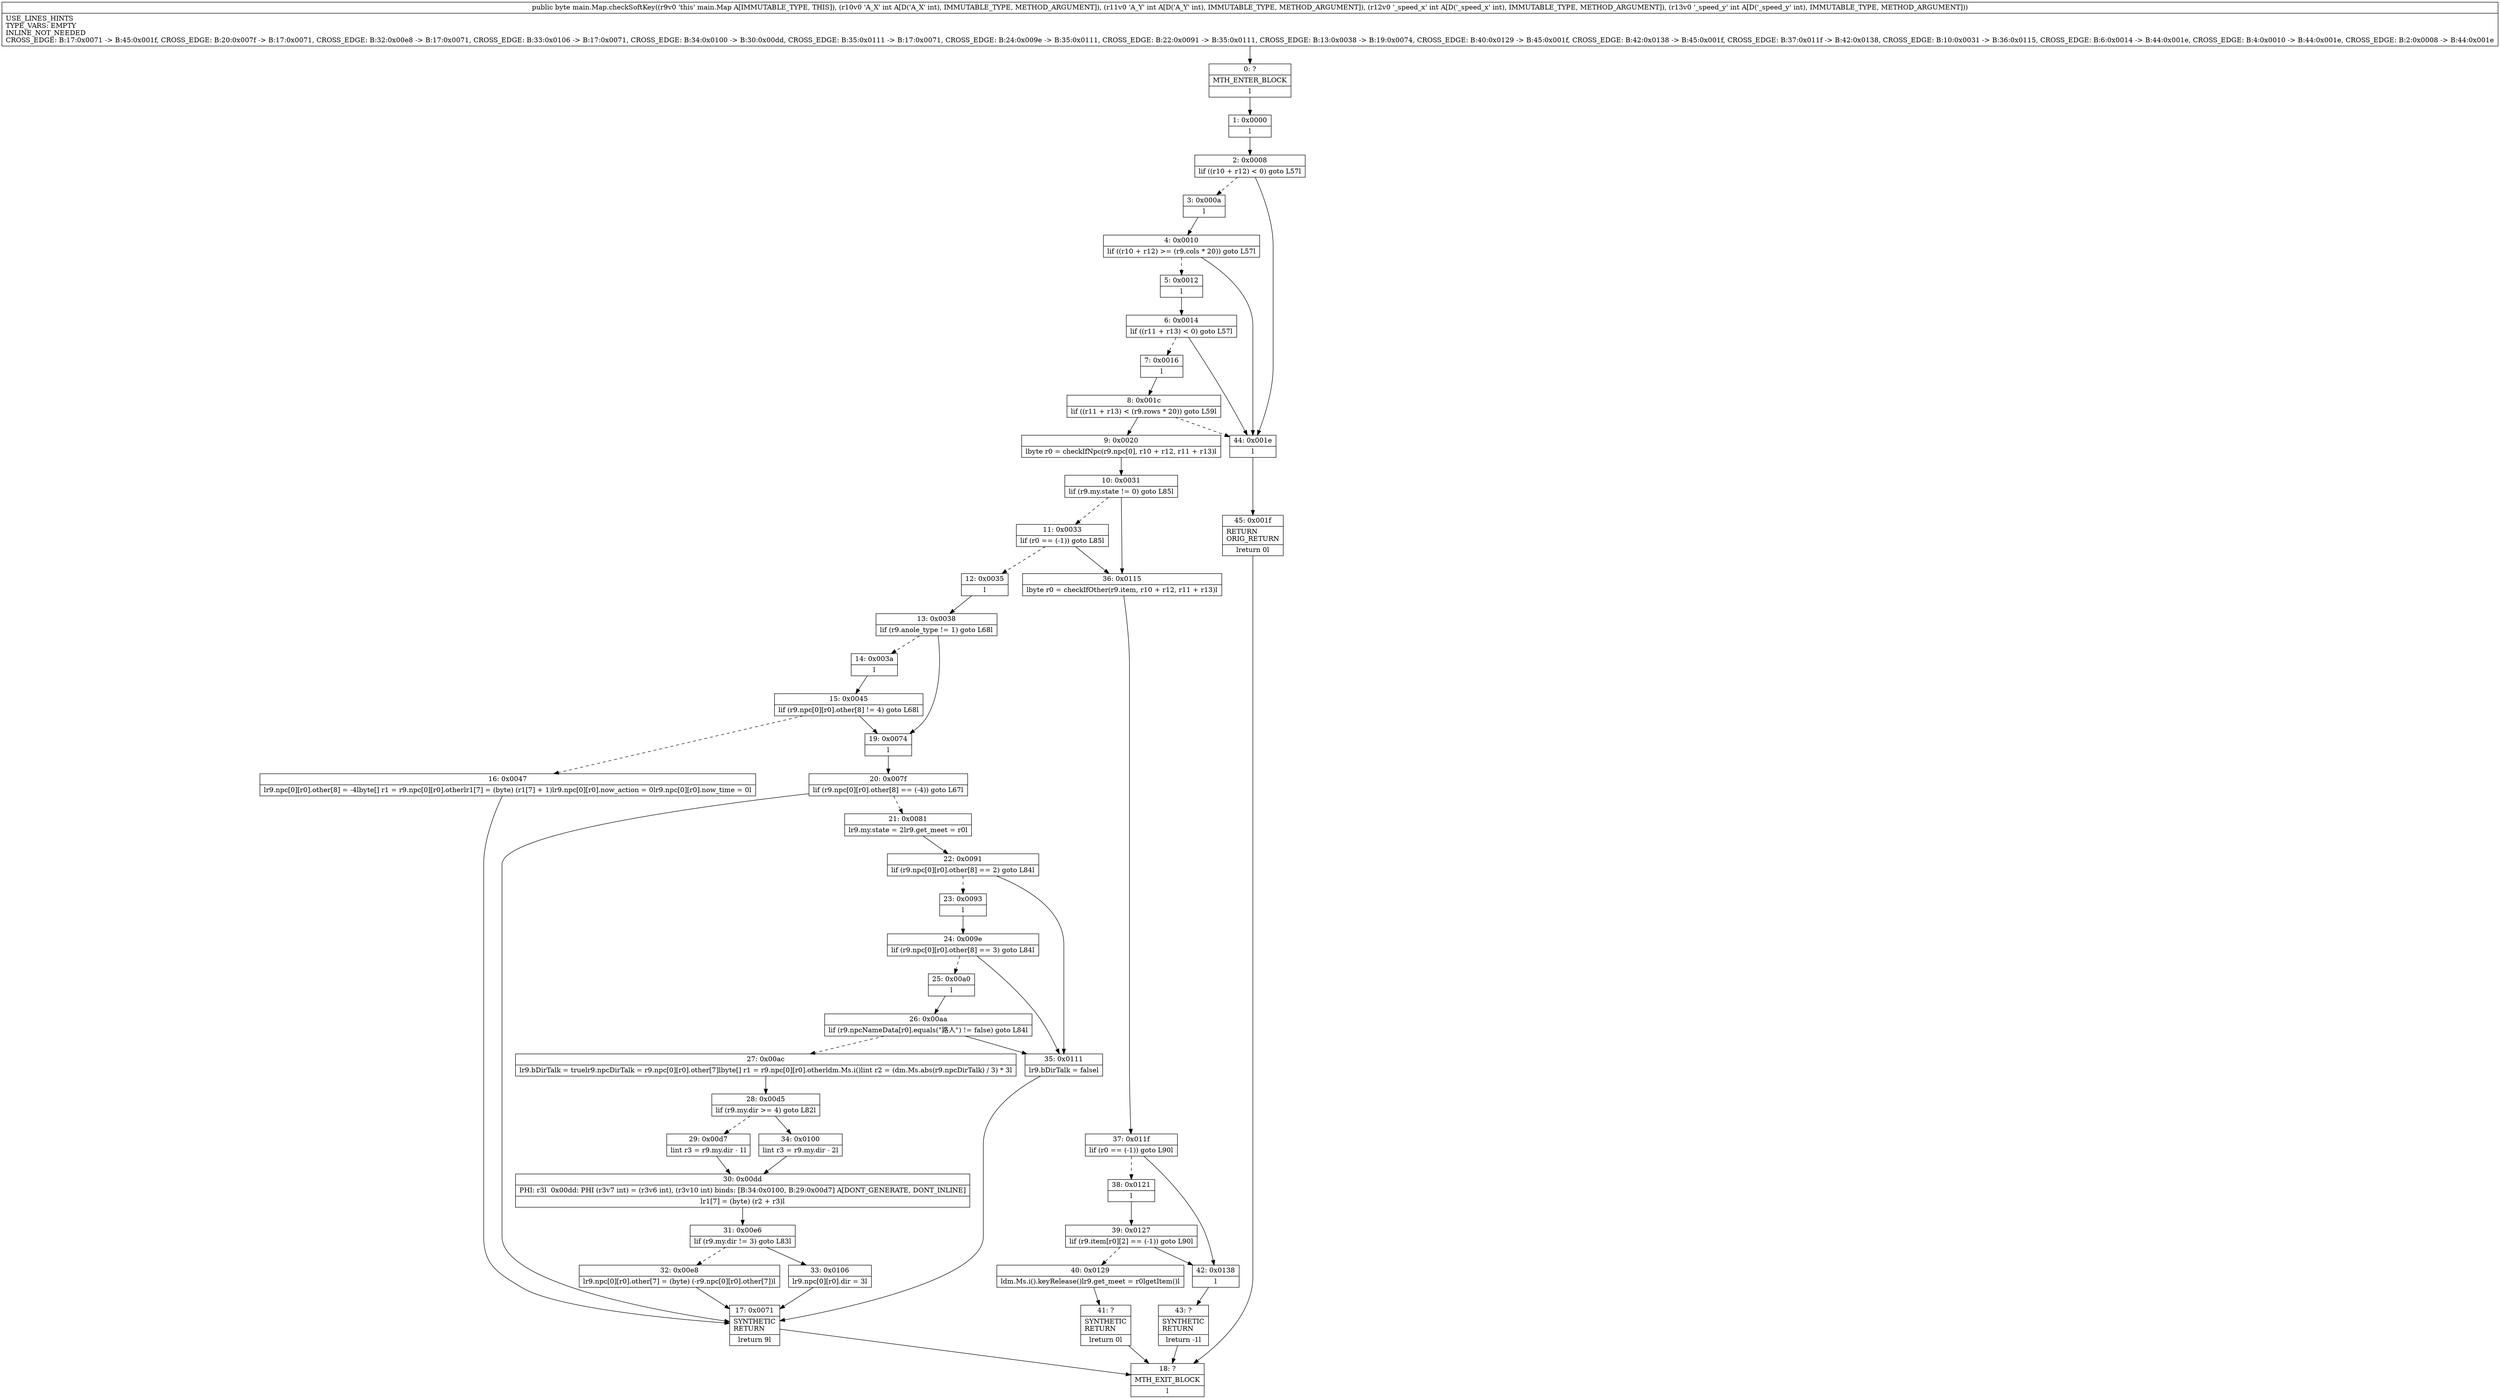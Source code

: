digraph "CFG formain.Map.checkSoftKey(IIII)B" {
Node_0 [shape=record,label="{0\:\ ?|MTH_ENTER_BLOCK\l|l}"];
Node_1 [shape=record,label="{1\:\ 0x0000|l}"];
Node_2 [shape=record,label="{2\:\ 0x0008|lif ((r10 + r12) \< 0) goto L57l}"];
Node_3 [shape=record,label="{3\:\ 0x000a|l}"];
Node_4 [shape=record,label="{4\:\ 0x0010|lif ((r10 + r12) \>= (r9.cols * 20)) goto L57l}"];
Node_5 [shape=record,label="{5\:\ 0x0012|l}"];
Node_6 [shape=record,label="{6\:\ 0x0014|lif ((r11 + r13) \< 0) goto L57l}"];
Node_7 [shape=record,label="{7\:\ 0x0016|l}"];
Node_8 [shape=record,label="{8\:\ 0x001c|lif ((r11 + r13) \< (r9.rows * 20)) goto L59l}"];
Node_9 [shape=record,label="{9\:\ 0x0020|lbyte r0 = checkIfNpc(r9.npc[0], r10 + r12, r11 + r13)l}"];
Node_10 [shape=record,label="{10\:\ 0x0031|lif (r9.my.state != 0) goto L85l}"];
Node_11 [shape=record,label="{11\:\ 0x0033|lif (r0 == (\-1)) goto L85l}"];
Node_12 [shape=record,label="{12\:\ 0x0035|l}"];
Node_13 [shape=record,label="{13\:\ 0x0038|lif (r9.anole_type != 1) goto L68l}"];
Node_14 [shape=record,label="{14\:\ 0x003a|l}"];
Node_15 [shape=record,label="{15\:\ 0x0045|lif (r9.npc[0][r0].other[8] != 4) goto L68l}"];
Node_16 [shape=record,label="{16\:\ 0x0047|lr9.npc[0][r0].other[8] = \-4lbyte[] r1 = r9.npc[0][r0].otherlr1[7] = (byte) (r1[7] + 1)lr9.npc[0][r0].now_action = 0lr9.npc[0][r0].now_time = 0l}"];
Node_17 [shape=record,label="{17\:\ 0x0071|SYNTHETIC\lRETURN\l|lreturn 9l}"];
Node_18 [shape=record,label="{18\:\ ?|MTH_EXIT_BLOCK\l|l}"];
Node_19 [shape=record,label="{19\:\ 0x0074|l}"];
Node_20 [shape=record,label="{20\:\ 0x007f|lif (r9.npc[0][r0].other[8] == (\-4)) goto L67l}"];
Node_21 [shape=record,label="{21\:\ 0x0081|lr9.my.state = 2lr9.get_meet = r0l}"];
Node_22 [shape=record,label="{22\:\ 0x0091|lif (r9.npc[0][r0].other[8] == 2) goto L84l}"];
Node_23 [shape=record,label="{23\:\ 0x0093|l}"];
Node_24 [shape=record,label="{24\:\ 0x009e|lif (r9.npc[0][r0].other[8] == 3) goto L84l}"];
Node_25 [shape=record,label="{25\:\ 0x00a0|l}"];
Node_26 [shape=record,label="{26\:\ 0x00aa|lif (r9.npcNameData[r0].equals(\"路人\") != false) goto L84l}"];
Node_27 [shape=record,label="{27\:\ 0x00ac|lr9.bDirTalk = truelr9.npcDirTalk = r9.npc[0][r0].other[7]lbyte[] r1 = r9.npc[0][r0].otherldm.Ms.i()lint r2 = (dm.Ms.abs(r9.npcDirTalk) \/ 3) * 3l}"];
Node_28 [shape=record,label="{28\:\ 0x00d5|lif (r9.my.dir \>= 4) goto L82l}"];
Node_29 [shape=record,label="{29\:\ 0x00d7|lint r3 = r9.my.dir \- 1l}"];
Node_30 [shape=record,label="{30\:\ 0x00dd|PHI: r3l  0x00dd: PHI (r3v7 int) = (r3v6 int), (r3v10 int) binds: [B:34:0x0100, B:29:0x00d7] A[DONT_GENERATE, DONT_INLINE]\l|lr1[7] = (byte) (r2 + r3)l}"];
Node_31 [shape=record,label="{31\:\ 0x00e6|lif (r9.my.dir != 3) goto L83l}"];
Node_32 [shape=record,label="{32\:\ 0x00e8|lr9.npc[0][r0].other[7] = (byte) (\-r9.npc[0][r0].other[7])l}"];
Node_33 [shape=record,label="{33\:\ 0x0106|lr9.npc[0][r0].dir = 3l}"];
Node_34 [shape=record,label="{34\:\ 0x0100|lint r3 = r9.my.dir \- 2l}"];
Node_35 [shape=record,label="{35\:\ 0x0111|lr9.bDirTalk = falsel}"];
Node_36 [shape=record,label="{36\:\ 0x0115|lbyte r0 = checkIfOther(r9.item, r10 + r12, r11 + r13)l}"];
Node_37 [shape=record,label="{37\:\ 0x011f|lif (r0 == (\-1)) goto L90l}"];
Node_38 [shape=record,label="{38\:\ 0x0121|l}"];
Node_39 [shape=record,label="{39\:\ 0x0127|lif (r9.item[r0][2] == (\-1)) goto L90l}"];
Node_40 [shape=record,label="{40\:\ 0x0129|ldm.Ms.i().keyRelease()lr9.get_meet = r0lgetItem()l}"];
Node_41 [shape=record,label="{41\:\ ?|SYNTHETIC\lRETURN\l|lreturn 0l}"];
Node_42 [shape=record,label="{42\:\ 0x0138|l}"];
Node_43 [shape=record,label="{43\:\ ?|SYNTHETIC\lRETURN\l|lreturn \-1l}"];
Node_44 [shape=record,label="{44\:\ 0x001e|l}"];
Node_45 [shape=record,label="{45\:\ 0x001f|RETURN\lORIG_RETURN\l|lreturn 0l}"];
MethodNode[shape=record,label="{public byte main.Map.checkSoftKey((r9v0 'this' main.Map A[IMMUTABLE_TYPE, THIS]), (r10v0 'A_X' int A[D('A_X' int), IMMUTABLE_TYPE, METHOD_ARGUMENT]), (r11v0 'A_Y' int A[D('A_Y' int), IMMUTABLE_TYPE, METHOD_ARGUMENT]), (r12v0 '_speed_x' int A[D('_speed_x' int), IMMUTABLE_TYPE, METHOD_ARGUMENT]), (r13v0 '_speed_y' int A[D('_speed_y' int), IMMUTABLE_TYPE, METHOD_ARGUMENT]))  | USE_LINES_HINTS\lTYPE_VARS: EMPTY\lINLINE_NOT_NEEDED\lCROSS_EDGE: B:17:0x0071 \-\> B:45:0x001f, CROSS_EDGE: B:20:0x007f \-\> B:17:0x0071, CROSS_EDGE: B:32:0x00e8 \-\> B:17:0x0071, CROSS_EDGE: B:33:0x0106 \-\> B:17:0x0071, CROSS_EDGE: B:34:0x0100 \-\> B:30:0x00dd, CROSS_EDGE: B:35:0x0111 \-\> B:17:0x0071, CROSS_EDGE: B:24:0x009e \-\> B:35:0x0111, CROSS_EDGE: B:22:0x0091 \-\> B:35:0x0111, CROSS_EDGE: B:13:0x0038 \-\> B:19:0x0074, CROSS_EDGE: B:40:0x0129 \-\> B:45:0x001f, CROSS_EDGE: B:42:0x0138 \-\> B:45:0x001f, CROSS_EDGE: B:37:0x011f \-\> B:42:0x0138, CROSS_EDGE: B:10:0x0031 \-\> B:36:0x0115, CROSS_EDGE: B:6:0x0014 \-\> B:44:0x001e, CROSS_EDGE: B:4:0x0010 \-\> B:44:0x001e, CROSS_EDGE: B:2:0x0008 \-\> B:44:0x001e\l}"];
MethodNode -> Node_0;
Node_0 -> Node_1;
Node_1 -> Node_2;
Node_2 -> Node_3[style=dashed];
Node_2 -> Node_44;
Node_3 -> Node_4;
Node_4 -> Node_5[style=dashed];
Node_4 -> Node_44;
Node_5 -> Node_6;
Node_6 -> Node_7[style=dashed];
Node_6 -> Node_44;
Node_7 -> Node_8;
Node_8 -> Node_44[style=dashed];
Node_8 -> Node_9;
Node_9 -> Node_10;
Node_10 -> Node_11[style=dashed];
Node_10 -> Node_36;
Node_11 -> Node_12[style=dashed];
Node_11 -> Node_36;
Node_12 -> Node_13;
Node_13 -> Node_14[style=dashed];
Node_13 -> Node_19;
Node_14 -> Node_15;
Node_15 -> Node_16[style=dashed];
Node_15 -> Node_19;
Node_16 -> Node_17;
Node_17 -> Node_18;
Node_19 -> Node_20;
Node_20 -> Node_17;
Node_20 -> Node_21[style=dashed];
Node_21 -> Node_22;
Node_22 -> Node_23[style=dashed];
Node_22 -> Node_35;
Node_23 -> Node_24;
Node_24 -> Node_25[style=dashed];
Node_24 -> Node_35;
Node_25 -> Node_26;
Node_26 -> Node_27[style=dashed];
Node_26 -> Node_35;
Node_27 -> Node_28;
Node_28 -> Node_29[style=dashed];
Node_28 -> Node_34;
Node_29 -> Node_30;
Node_30 -> Node_31;
Node_31 -> Node_32[style=dashed];
Node_31 -> Node_33;
Node_32 -> Node_17;
Node_33 -> Node_17;
Node_34 -> Node_30;
Node_35 -> Node_17;
Node_36 -> Node_37;
Node_37 -> Node_38[style=dashed];
Node_37 -> Node_42;
Node_38 -> Node_39;
Node_39 -> Node_40[style=dashed];
Node_39 -> Node_42;
Node_40 -> Node_41;
Node_41 -> Node_18;
Node_42 -> Node_43;
Node_43 -> Node_18;
Node_44 -> Node_45;
Node_45 -> Node_18;
}

